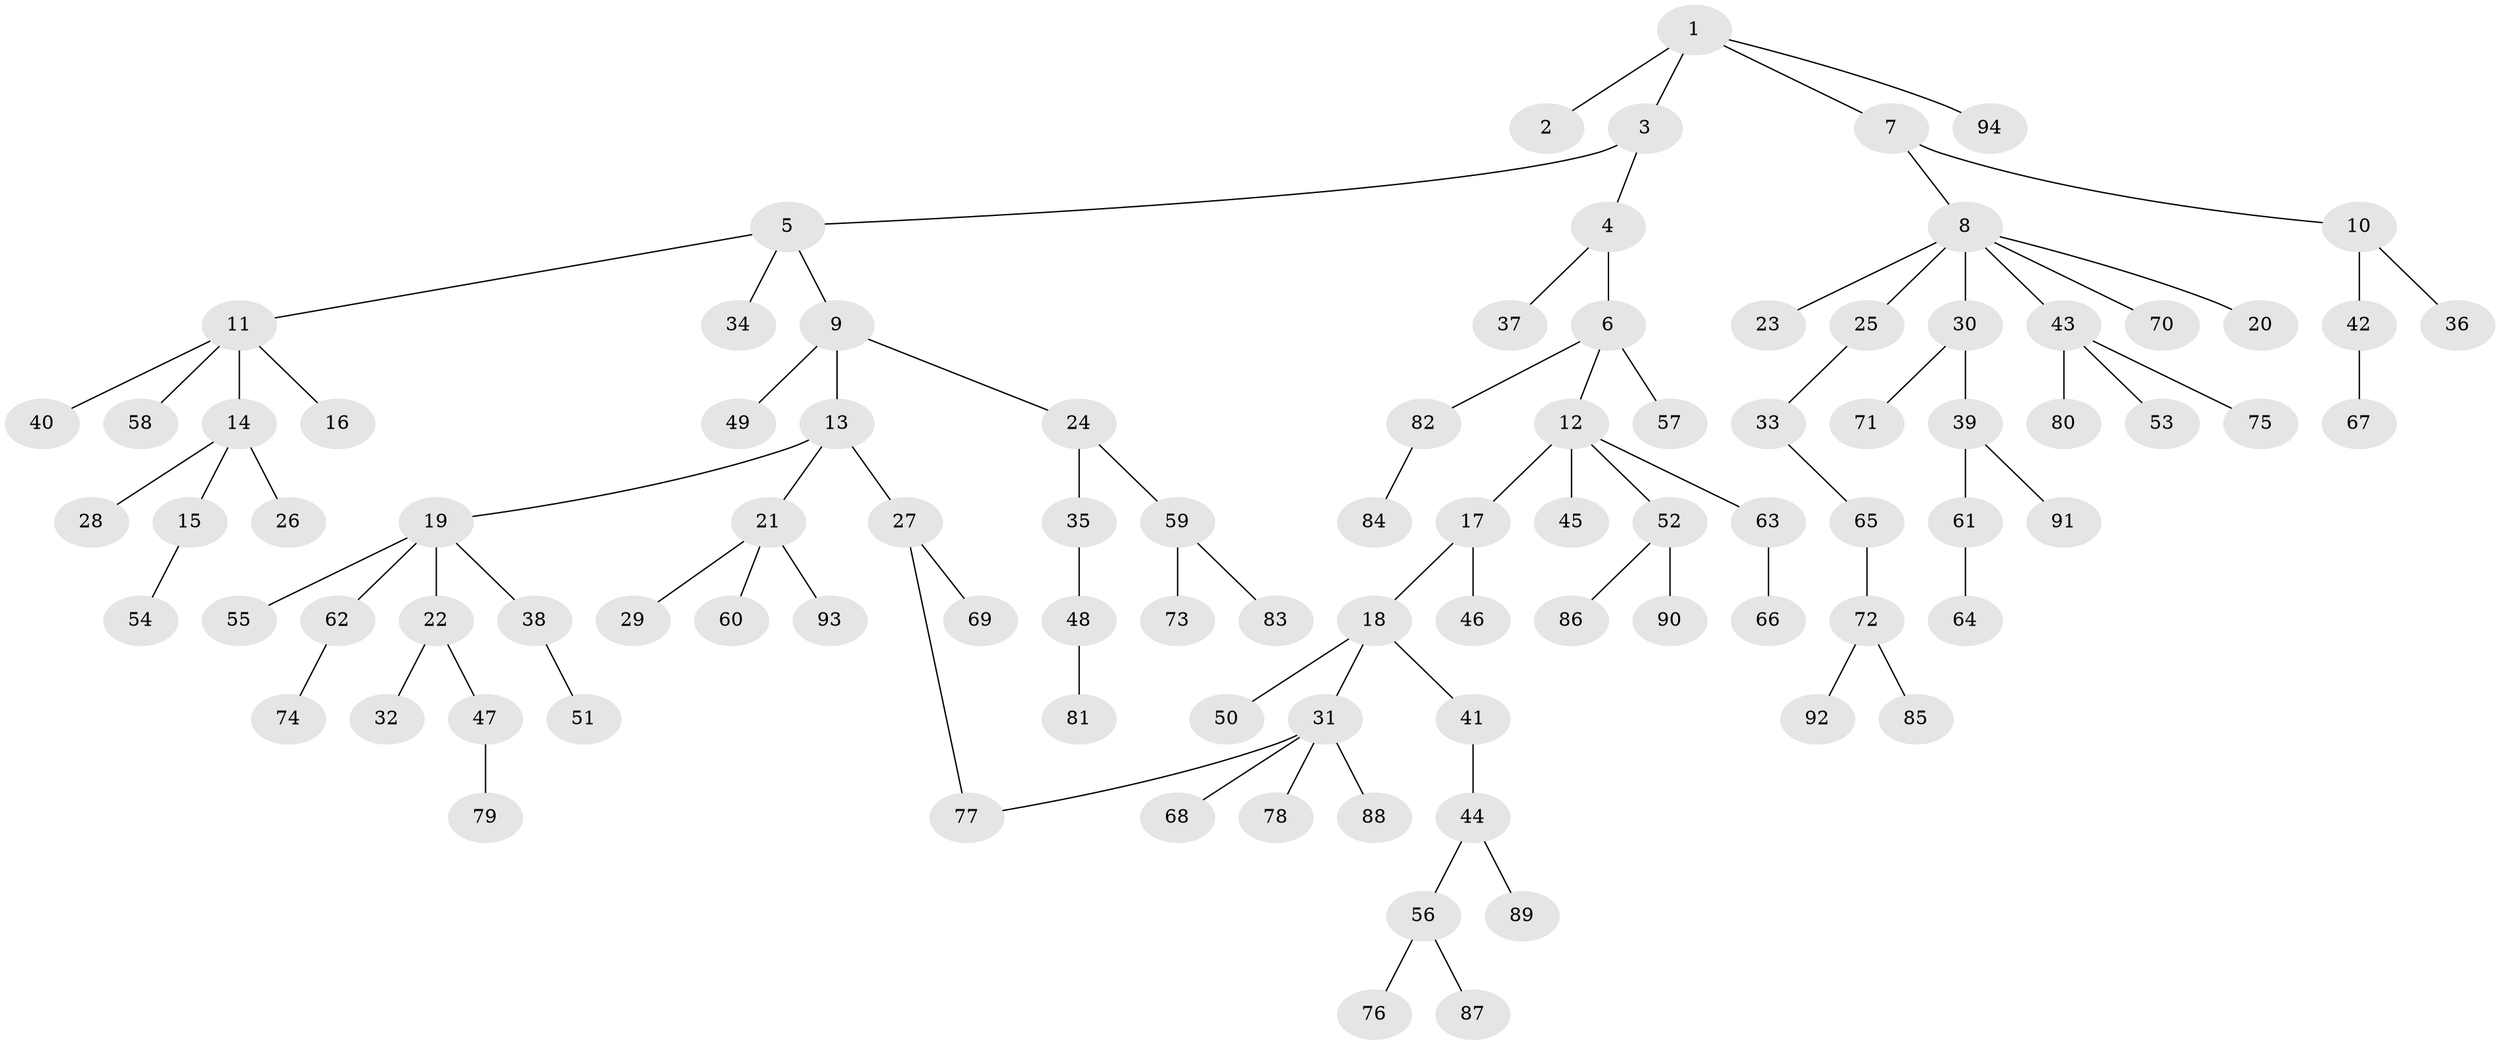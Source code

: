 // Generated by graph-tools (version 1.1) at 2025/49/03/09/25 03:49:21]
// undirected, 94 vertices, 94 edges
graph export_dot {
graph [start="1"]
  node [color=gray90,style=filled];
  1;
  2;
  3;
  4;
  5;
  6;
  7;
  8;
  9;
  10;
  11;
  12;
  13;
  14;
  15;
  16;
  17;
  18;
  19;
  20;
  21;
  22;
  23;
  24;
  25;
  26;
  27;
  28;
  29;
  30;
  31;
  32;
  33;
  34;
  35;
  36;
  37;
  38;
  39;
  40;
  41;
  42;
  43;
  44;
  45;
  46;
  47;
  48;
  49;
  50;
  51;
  52;
  53;
  54;
  55;
  56;
  57;
  58;
  59;
  60;
  61;
  62;
  63;
  64;
  65;
  66;
  67;
  68;
  69;
  70;
  71;
  72;
  73;
  74;
  75;
  76;
  77;
  78;
  79;
  80;
  81;
  82;
  83;
  84;
  85;
  86;
  87;
  88;
  89;
  90;
  91;
  92;
  93;
  94;
  1 -- 2;
  1 -- 3;
  1 -- 7;
  1 -- 94;
  3 -- 4;
  3 -- 5;
  4 -- 6;
  4 -- 37;
  5 -- 9;
  5 -- 11;
  5 -- 34;
  6 -- 12;
  6 -- 57;
  6 -- 82;
  7 -- 8;
  7 -- 10;
  8 -- 20;
  8 -- 23;
  8 -- 25;
  8 -- 30;
  8 -- 43;
  8 -- 70;
  9 -- 13;
  9 -- 24;
  9 -- 49;
  10 -- 36;
  10 -- 42;
  11 -- 14;
  11 -- 16;
  11 -- 40;
  11 -- 58;
  12 -- 17;
  12 -- 45;
  12 -- 52;
  12 -- 63;
  13 -- 19;
  13 -- 21;
  13 -- 27;
  14 -- 15;
  14 -- 26;
  14 -- 28;
  15 -- 54;
  17 -- 18;
  17 -- 46;
  18 -- 31;
  18 -- 41;
  18 -- 50;
  19 -- 22;
  19 -- 38;
  19 -- 55;
  19 -- 62;
  21 -- 29;
  21 -- 60;
  21 -- 93;
  22 -- 32;
  22 -- 47;
  24 -- 35;
  24 -- 59;
  25 -- 33;
  27 -- 69;
  27 -- 77;
  30 -- 39;
  30 -- 71;
  31 -- 68;
  31 -- 78;
  31 -- 88;
  31 -- 77;
  33 -- 65;
  35 -- 48;
  38 -- 51;
  39 -- 61;
  39 -- 91;
  41 -- 44;
  42 -- 67;
  43 -- 53;
  43 -- 75;
  43 -- 80;
  44 -- 56;
  44 -- 89;
  47 -- 79;
  48 -- 81;
  52 -- 86;
  52 -- 90;
  56 -- 76;
  56 -- 87;
  59 -- 73;
  59 -- 83;
  61 -- 64;
  62 -- 74;
  63 -- 66;
  65 -- 72;
  72 -- 85;
  72 -- 92;
  82 -- 84;
}
